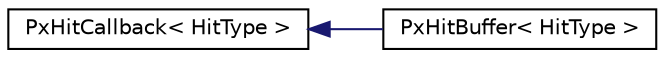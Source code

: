 digraph "Graphical Class Hierarchy"
{
  edge [fontname="Helvetica",fontsize="10",labelfontname="Helvetica",labelfontsize="10"];
  node [fontname="Helvetica",fontsize="10",shape=record];
  rankdir="LR";
  Node0 [label="PxHitCallback\< HitType \>",height=0.2,width=0.4,color="black", fillcolor="white", style="filled",URL="$structPxHitCallback.html",tooltip="This callback class facilitates reporting scene query hits (intersections) to the user..."];
  Node0 -> Node1 [dir="back",color="midnightblue",fontsize="10",style="solid",fontname="Helvetica"];
  Node1 [label="PxHitBuffer\< HitType \>",height=0.2,width=0.4,color="black", fillcolor="white", style="filled",URL="$structPxHitBuffer.html",tooltip="Returns scene query hits (intersections) to the user in a preallocated buffer. "];
}
